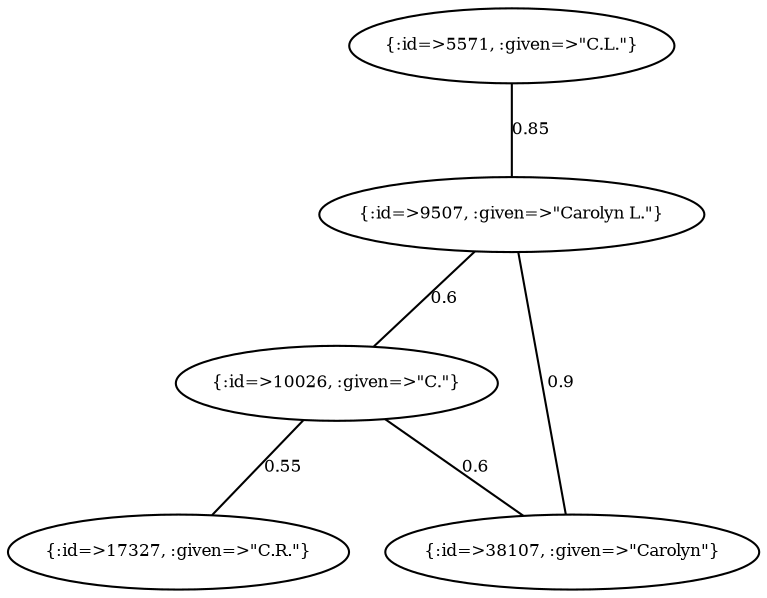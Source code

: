 graph Collector__WeightedGraph {
    "{:id=>5571, :given=>\"C.L.\"}" [
        fontsize = 8,
        label = "{:id=>5571, :given=>\"C.L.\"}"
    ]

    "{:id=>9507, :given=>\"Carolyn L.\"}" [
        fontsize = 8,
        label = "{:id=>9507, :given=>\"Carolyn L.\"}"
    ]

    "{:id=>10026, :given=>\"C.\"}" [
        fontsize = 8,
        label = "{:id=>10026, :given=>\"C.\"}"
    ]

    "{:id=>17327, :given=>\"C.R.\"}" [
        fontsize = 8,
        label = "{:id=>17327, :given=>\"C.R.\"}"
    ]

    "{:id=>38107, :given=>\"Carolyn\"}" [
        fontsize = 8,
        label = "{:id=>38107, :given=>\"Carolyn\"}"
    ]

    "{:id=>5571, :given=>\"C.L.\"}" -- "{:id=>9507, :given=>\"Carolyn L.\"}" [
        fontsize = 8,
        label = 0.85
    ]

    "{:id=>9507, :given=>\"Carolyn L.\"}" -- "{:id=>10026, :given=>\"C.\"}" [
        fontsize = 8,
        label = 0.6
    ]

    "{:id=>9507, :given=>\"Carolyn L.\"}" -- "{:id=>38107, :given=>\"Carolyn\"}" [
        fontsize = 8,
        label = 0.9
    ]

    "{:id=>10026, :given=>\"C.\"}" -- "{:id=>17327, :given=>\"C.R.\"}" [
        fontsize = 8,
        label = 0.55
    ]

    "{:id=>10026, :given=>\"C.\"}" -- "{:id=>38107, :given=>\"Carolyn\"}" [
        fontsize = 8,
        label = 0.6
    ]
}
